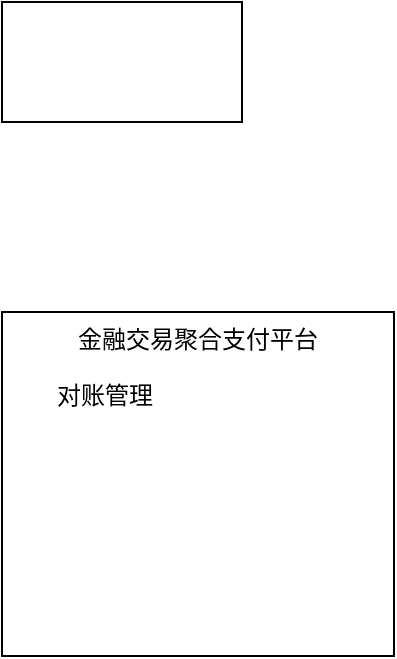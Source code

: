 <mxfile version="13.9.9" type="github"><diagram id="DybgV2dMm-oK95CopPqm" name="Page-1"><mxGraphModel dx="925" dy="605" grid="0" gridSize="10" guides="1" tooltips="1" connect="1" arrows="1" fold="1" page="1" pageScale="1" pageWidth="827" pageHeight="1169" math="0" shadow="0"><root><mxCell id="0"/><mxCell id="1" parent="0"/><mxCell id="T4yJkQ8KHL0_IrTnyPtb-1" value="" style="rounded=0;whiteSpace=wrap;html=1;" parent="1" vertex="1"><mxGeometry x="224" y="120" width="120" height="60" as="geometry"/></mxCell><mxCell id="T4yJkQ8KHL0_IrTnyPtb-2" value="金融交易聚合支付平台" style="rounded=0;whiteSpace=wrap;html=1;verticalAlign=top;" parent="1" vertex="1"><mxGeometry x="224" y="275" width="196" height="172" as="geometry"/></mxCell><mxCell id="T4yJkQ8KHL0_IrTnyPtb-3" value="对账管理" style="text;html=1;strokeColor=none;fillColor=none;align=center;verticalAlign=middle;whiteSpace=wrap;rounded=0;" parent="1" vertex="1"><mxGeometry x="241" y="307" width="69" height="19" as="geometry"/></mxCell></root></mxGraphModel></diagram></mxfile>